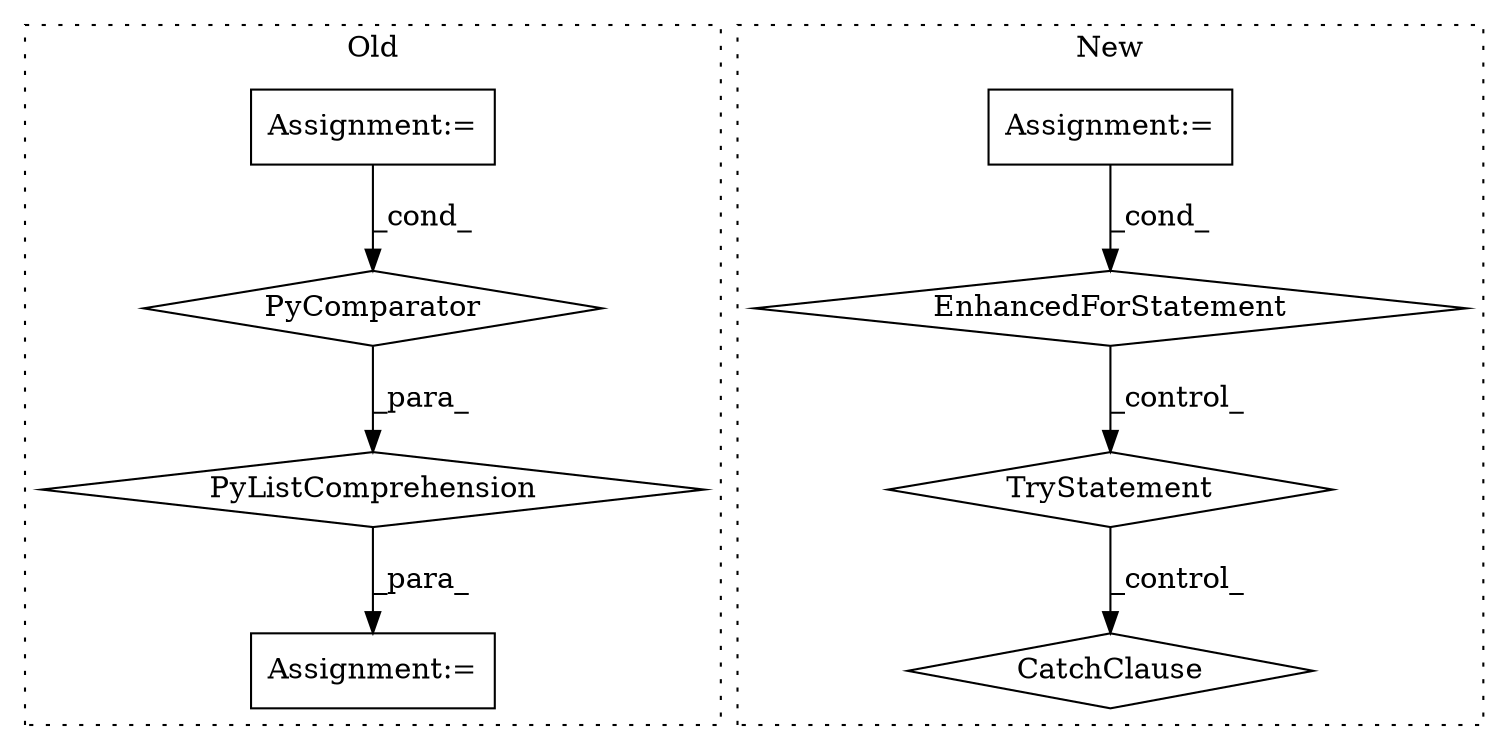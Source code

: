 digraph G {
subgraph cluster0 {
1 [label="PyListComprehension" a="109" s="912" l="109" shape="diamond"];
3 [label="Assignment:=" a="7" s="974" l="39" shape="box"];
5 [label="PyComparator" a="113" s="974" l="39" shape="diamond"];
7 [label="Assignment:=" a="7" s="900" l="12" shape="box"];
label = "Old";
style="dotted";
}
subgraph cluster1 {
2 [label="CatchClause" a="12" s="1022,1055" l="13,2" shape="diamond"];
4 [label="TryStatement" a="54" s="856" l="4" shape="diamond"];
6 [label="Assignment:=" a="7" s="729,846" l="53,2" shape="box"];
8 [label="EnhancedForStatement" a="70" s="729,846" l="53,2" shape="diamond"];
label = "New";
style="dotted";
}
1 -> 7 [label="_para_"];
3 -> 5 [label="_cond_"];
4 -> 2 [label="_control_"];
5 -> 1 [label="_para_"];
6 -> 8 [label="_cond_"];
8 -> 4 [label="_control_"];
}